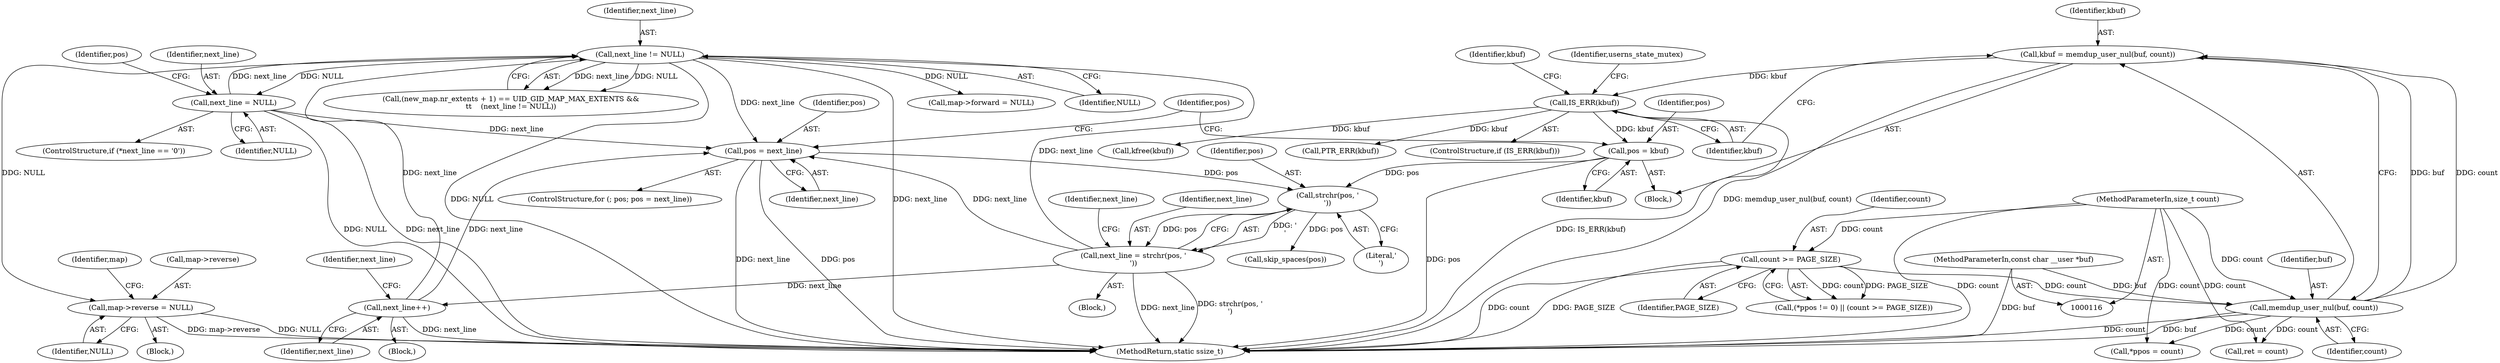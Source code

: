 digraph "0_linux_d2f007dbe7e4c9583eea6eb04d60001e85c6f1bd@pointer" {
"1000560" [label="(Call,map->reverse = NULL)"];
"1000366" [label="(Call,next_line != NULL)"];
"1000232" [label="(Call,next_line = NULL)"];
"1000225" [label="(Call,next_line++)"];
"1000213" [label="(Call,next_line = strchr(pos, '\n'))"];
"1000215" [label="(Call,strchr(pos, '\n'))"];
"1000209" [label="(Call,pos = next_line)"];
"1000204" [label="(Call,pos = kbuf)"];
"1000165" [label="(Call,IS_ERR(kbuf))"];
"1000159" [label="(Call,kbuf = memdup_user_nul(buf, count))"];
"1000161" [label="(Call,memdup_user_nul(buf, count))"];
"1000118" [label="(MethodParameterIn,const char __user *buf)"];
"1000153" [label="(Call,count >= PAGE_SIZE)"];
"1000119" [label="(MethodParameterIn,size_t count)"];
"1000204" [label="(Call,pos = kbuf)"];
"1000225" [label="(Call,next_line++)"];
"1000227" [label="(ControlStructure,if (*next_line == '\0'))"];
"1000164" [label="(ControlStructure,if (IS_ERR(kbuf)))"];
"1000161" [label="(Call,memdup_user_nul(buf, count))"];
"1000528" [label="(Call,*ppos = count)"];
"1000546" [label="(Block,)"];
"1000165" [label="(Call,IS_ERR(kbuf))"];
"1000567" [label="(Identifier,map)"];
"1000560" [label="(Call,map->reverse = NULL)"];
"1000555" [label="(Call,map->forward = NULL)"];
"1000217" [label="(Literal,'\n')"];
"1000210" [label="(Identifier,pos)"];
"1000159" [label="(Call,kbuf = memdup_user_nul(buf, count))"];
"1000160" [label="(Identifier,kbuf)"];
"1000153" [label="(Call,count >= PAGE_SIZE)"];
"1000155" [label="(Identifier,PAGE_SIZE)"];
"1000366" [label="(Call,next_line != NULL)"];
"1000234" [label="(Identifier,NULL)"];
"1000163" [label="(Identifier,count)"];
"1000367" [label="(Identifier,next_line)"];
"1000219" [label="(Identifier,next_line)"];
"1000216" [label="(Identifier,pos)"];
"1000236" [label="(Identifier,pos)"];
"1000532" [label="(Call,ret = count)"];
"1000220" [label="(Block,)"];
"1000166" [label="(Identifier,kbuf)"];
"1000214" [label="(Identifier,next_line)"];
"1000154" [label="(Identifier,count)"];
"1000209" [label="(Call,pos = next_line)"];
"1000212" [label="(Block,)"];
"1000207" [label="(ControlStructure,for (; pos; pos = next_line))"];
"1000205" [label="(Identifier,pos)"];
"1000119" [label="(MethodParameterIn,size_t count)"];
"1000124" [label="(Block,)"];
"1000162" [label="(Identifier,buf)"];
"1000211" [label="(Identifier,next_line)"];
"1000148" [label="(Call,(*ppos != 0) || (count >= PAGE_SIZE))"];
"1000226" [label="(Identifier,next_line)"];
"1000169" [label="(Identifier,kbuf)"];
"1000368" [label="(Identifier,NULL)"];
"1000233" [label="(Identifier,next_line)"];
"1000561" [label="(Call,map->reverse)"];
"1000237" [label="(Call,skip_spaces(pos))"];
"1000206" [label="(Identifier,kbuf)"];
"1000564" [label="(Identifier,NULL)"];
"1000208" [label="(Identifier,pos)"];
"1000573" [label="(Call,kfree(kbuf))"];
"1000230" [label="(Identifier,next_line)"];
"1000215" [label="(Call,strchr(pos, '\n'))"];
"1000577" [label="(MethodReturn,static ssize_t)"];
"1000168" [label="(Call,PTR_ERR(kbuf))"];
"1000213" [label="(Call,next_line = strchr(pos, '\n'))"];
"1000172" [label="(Identifier,userns_state_mutex)"];
"1000118" [label="(MethodParameterIn,const char __user *buf)"];
"1000358" [label="(Call,(new_map.nr_extents + 1) == UID_GID_MAP_MAX_EXTENTS &&\n\t\t    (next_line != NULL))"];
"1000232" [label="(Call,next_line = NULL)"];
"1000560" -> "1000546"  [label="AST: "];
"1000560" -> "1000564"  [label="CFG: "];
"1000561" -> "1000560"  [label="AST: "];
"1000564" -> "1000560"  [label="AST: "];
"1000567" -> "1000560"  [label="CFG: "];
"1000560" -> "1000577"  [label="DDG: NULL"];
"1000560" -> "1000577"  [label="DDG: map->reverse"];
"1000366" -> "1000560"  [label="DDG: NULL"];
"1000366" -> "1000358"  [label="AST: "];
"1000366" -> "1000368"  [label="CFG: "];
"1000367" -> "1000366"  [label="AST: "];
"1000368" -> "1000366"  [label="AST: "];
"1000358" -> "1000366"  [label="CFG: "];
"1000366" -> "1000577"  [label="DDG: NULL"];
"1000366" -> "1000577"  [label="DDG: next_line"];
"1000366" -> "1000209"  [label="DDG: next_line"];
"1000366" -> "1000232"  [label="DDG: NULL"];
"1000366" -> "1000358"  [label="DDG: next_line"];
"1000366" -> "1000358"  [label="DDG: NULL"];
"1000232" -> "1000366"  [label="DDG: next_line"];
"1000225" -> "1000366"  [label="DDG: next_line"];
"1000213" -> "1000366"  [label="DDG: next_line"];
"1000366" -> "1000555"  [label="DDG: NULL"];
"1000232" -> "1000227"  [label="AST: "];
"1000232" -> "1000234"  [label="CFG: "];
"1000233" -> "1000232"  [label="AST: "];
"1000234" -> "1000232"  [label="AST: "];
"1000236" -> "1000232"  [label="CFG: "];
"1000232" -> "1000577"  [label="DDG: next_line"];
"1000232" -> "1000577"  [label="DDG: NULL"];
"1000232" -> "1000209"  [label="DDG: next_line"];
"1000225" -> "1000220"  [label="AST: "];
"1000225" -> "1000226"  [label="CFG: "];
"1000226" -> "1000225"  [label="AST: "];
"1000230" -> "1000225"  [label="CFG: "];
"1000225" -> "1000577"  [label="DDG: next_line"];
"1000225" -> "1000209"  [label="DDG: next_line"];
"1000213" -> "1000225"  [label="DDG: next_line"];
"1000213" -> "1000212"  [label="AST: "];
"1000213" -> "1000215"  [label="CFG: "];
"1000214" -> "1000213"  [label="AST: "];
"1000215" -> "1000213"  [label="AST: "];
"1000219" -> "1000213"  [label="CFG: "];
"1000213" -> "1000577"  [label="DDG: next_line"];
"1000213" -> "1000577"  [label="DDG: strchr(pos, '\n')"];
"1000213" -> "1000209"  [label="DDG: next_line"];
"1000215" -> "1000213"  [label="DDG: pos"];
"1000215" -> "1000213"  [label="DDG: '\n'"];
"1000215" -> "1000217"  [label="CFG: "];
"1000216" -> "1000215"  [label="AST: "];
"1000217" -> "1000215"  [label="AST: "];
"1000209" -> "1000215"  [label="DDG: pos"];
"1000204" -> "1000215"  [label="DDG: pos"];
"1000215" -> "1000237"  [label="DDG: pos"];
"1000209" -> "1000207"  [label="AST: "];
"1000209" -> "1000211"  [label="CFG: "];
"1000210" -> "1000209"  [label="AST: "];
"1000211" -> "1000209"  [label="AST: "];
"1000208" -> "1000209"  [label="CFG: "];
"1000209" -> "1000577"  [label="DDG: pos"];
"1000209" -> "1000577"  [label="DDG: next_line"];
"1000204" -> "1000124"  [label="AST: "];
"1000204" -> "1000206"  [label="CFG: "];
"1000205" -> "1000204"  [label="AST: "];
"1000206" -> "1000204"  [label="AST: "];
"1000208" -> "1000204"  [label="CFG: "];
"1000204" -> "1000577"  [label="DDG: pos"];
"1000165" -> "1000204"  [label="DDG: kbuf"];
"1000165" -> "1000164"  [label="AST: "];
"1000165" -> "1000166"  [label="CFG: "];
"1000166" -> "1000165"  [label="AST: "];
"1000169" -> "1000165"  [label="CFG: "];
"1000172" -> "1000165"  [label="CFG: "];
"1000165" -> "1000577"  [label="DDG: IS_ERR(kbuf)"];
"1000159" -> "1000165"  [label="DDG: kbuf"];
"1000165" -> "1000168"  [label="DDG: kbuf"];
"1000165" -> "1000573"  [label="DDG: kbuf"];
"1000159" -> "1000124"  [label="AST: "];
"1000159" -> "1000161"  [label="CFG: "];
"1000160" -> "1000159"  [label="AST: "];
"1000161" -> "1000159"  [label="AST: "];
"1000166" -> "1000159"  [label="CFG: "];
"1000159" -> "1000577"  [label="DDG: memdup_user_nul(buf, count)"];
"1000161" -> "1000159"  [label="DDG: buf"];
"1000161" -> "1000159"  [label="DDG: count"];
"1000161" -> "1000163"  [label="CFG: "];
"1000162" -> "1000161"  [label="AST: "];
"1000163" -> "1000161"  [label="AST: "];
"1000161" -> "1000577"  [label="DDG: count"];
"1000161" -> "1000577"  [label="DDG: buf"];
"1000118" -> "1000161"  [label="DDG: buf"];
"1000153" -> "1000161"  [label="DDG: count"];
"1000119" -> "1000161"  [label="DDG: count"];
"1000161" -> "1000528"  [label="DDG: count"];
"1000161" -> "1000532"  [label="DDG: count"];
"1000118" -> "1000116"  [label="AST: "];
"1000118" -> "1000577"  [label="DDG: buf"];
"1000153" -> "1000148"  [label="AST: "];
"1000153" -> "1000155"  [label="CFG: "];
"1000154" -> "1000153"  [label="AST: "];
"1000155" -> "1000153"  [label="AST: "];
"1000148" -> "1000153"  [label="CFG: "];
"1000153" -> "1000577"  [label="DDG: PAGE_SIZE"];
"1000153" -> "1000577"  [label="DDG: count"];
"1000153" -> "1000148"  [label="DDG: count"];
"1000153" -> "1000148"  [label="DDG: PAGE_SIZE"];
"1000119" -> "1000153"  [label="DDG: count"];
"1000119" -> "1000116"  [label="AST: "];
"1000119" -> "1000577"  [label="DDG: count"];
"1000119" -> "1000528"  [label="DDG: count"];
"1000119" -> "1000532"  [label="DDG: count"];
}
